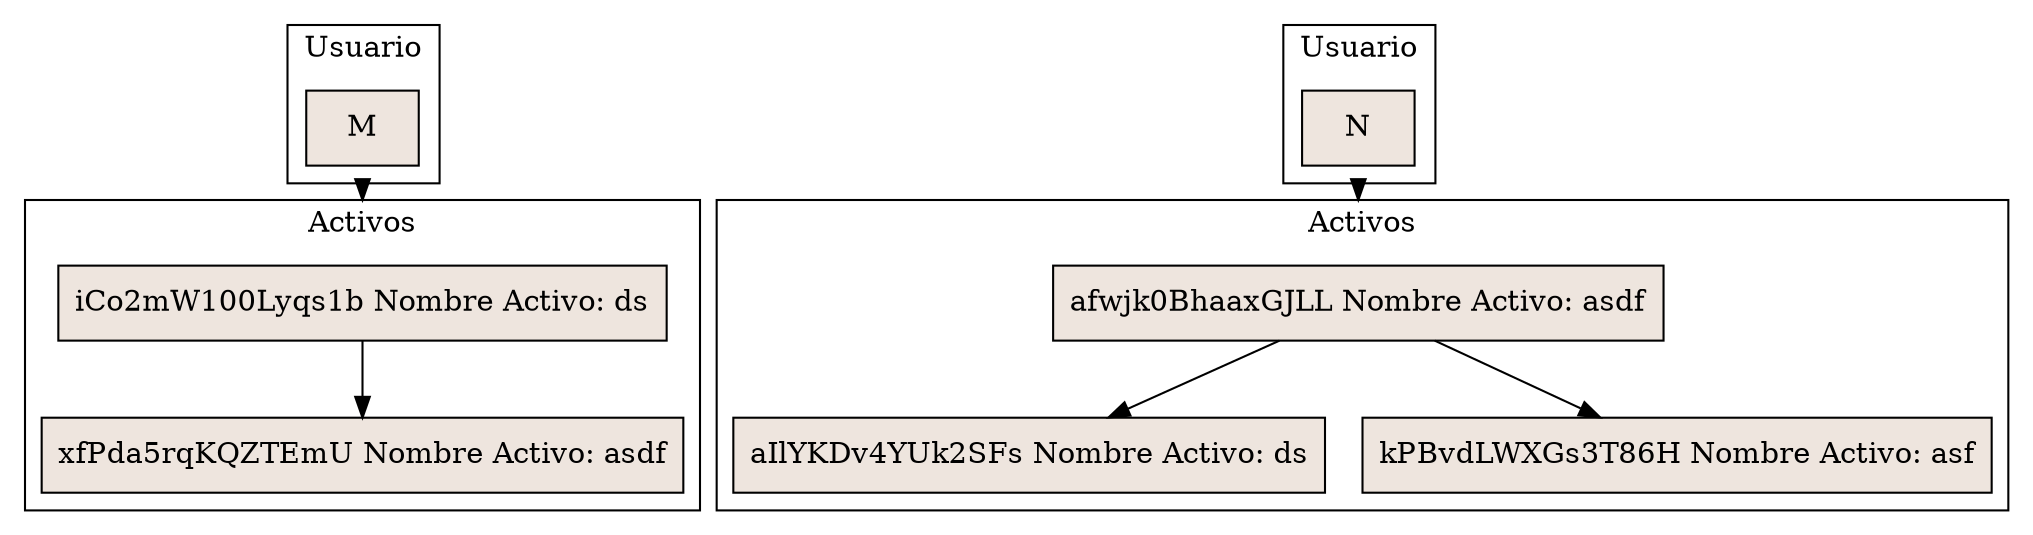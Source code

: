 digraph a{
node[shape = record, style=filled, fillcolor=seashell2];
compound = true
                                  subgraph cluster0                                  {
                                  label = "Usuario";
                                  Titulo0                                  [label="M"]
                                  }
                                  subgraph cluster1                                  {
                                  label ="Activos"                                                                    								DiCo2mW100Lyqs1b[label = "iCo2mW100Lyqs1b Nombre Activo: ds"]
								DxfPda5rqKQZTEmU[label = "xfPda5rqKQZTEmU Nombre Activo: asdf"]
								DxfPda5rqKQZTEmU[label = "iCo2mW100Lyqs1b Nombre Activo: ds"]
								DiCo2mW100Lyqs1b-> DxfPda5rqKQZTEmU
								DxfPda5rqKQZTEmU[label = "xfPda5rqKQZTEmU Nombre Activo: asdf"]
                                  }

                                  Titulo0                                  -> DiCo2mW100Lyqs1b[ltail=cluster0 lhead=cluster1]
                                  ;
                                  subgraph cluster2                                  {
                                  label = "Usuario";
                                  Titulo2                                  [label="N"]
                                  }
                                  subgraph cluster3                                  {
                                  label ="Activos"                                                                    								Dafwjk0BhaaxGJLL[label = "afwjk0BhaaxGJLL Nombre Activo: asdf"]
								DaIlYKDv4YUk2SFs[label = "afwjk0BhaaxGJLL Nombre Activo: asdf"]
								Dafwjk0BhaaxGJLL-> DaIlYKDv4YUk2SFs
								DkPBvdLWXGs3T86H[label = "afwjk0BhaaxGJLL Nombre Activo: asdf"]
								Dafwjk0BhaaxGJLL-> DkPBvdLWXGs3T86H
								DaIlYKDv4YUk2SFs[label = "aIlYKDv4YUk2SFs Nombre Activo: ds"]
								DkPBvdLWXGs3T86H[label = "kPBvdLWXGs3T86H Nombre Activo: asf"]
                                  }

                                  Titulo2                                  -> Dafwjk0BhaaxGJLL[ltail=cluster2 lhead=cluster3]
                                  ;
}
